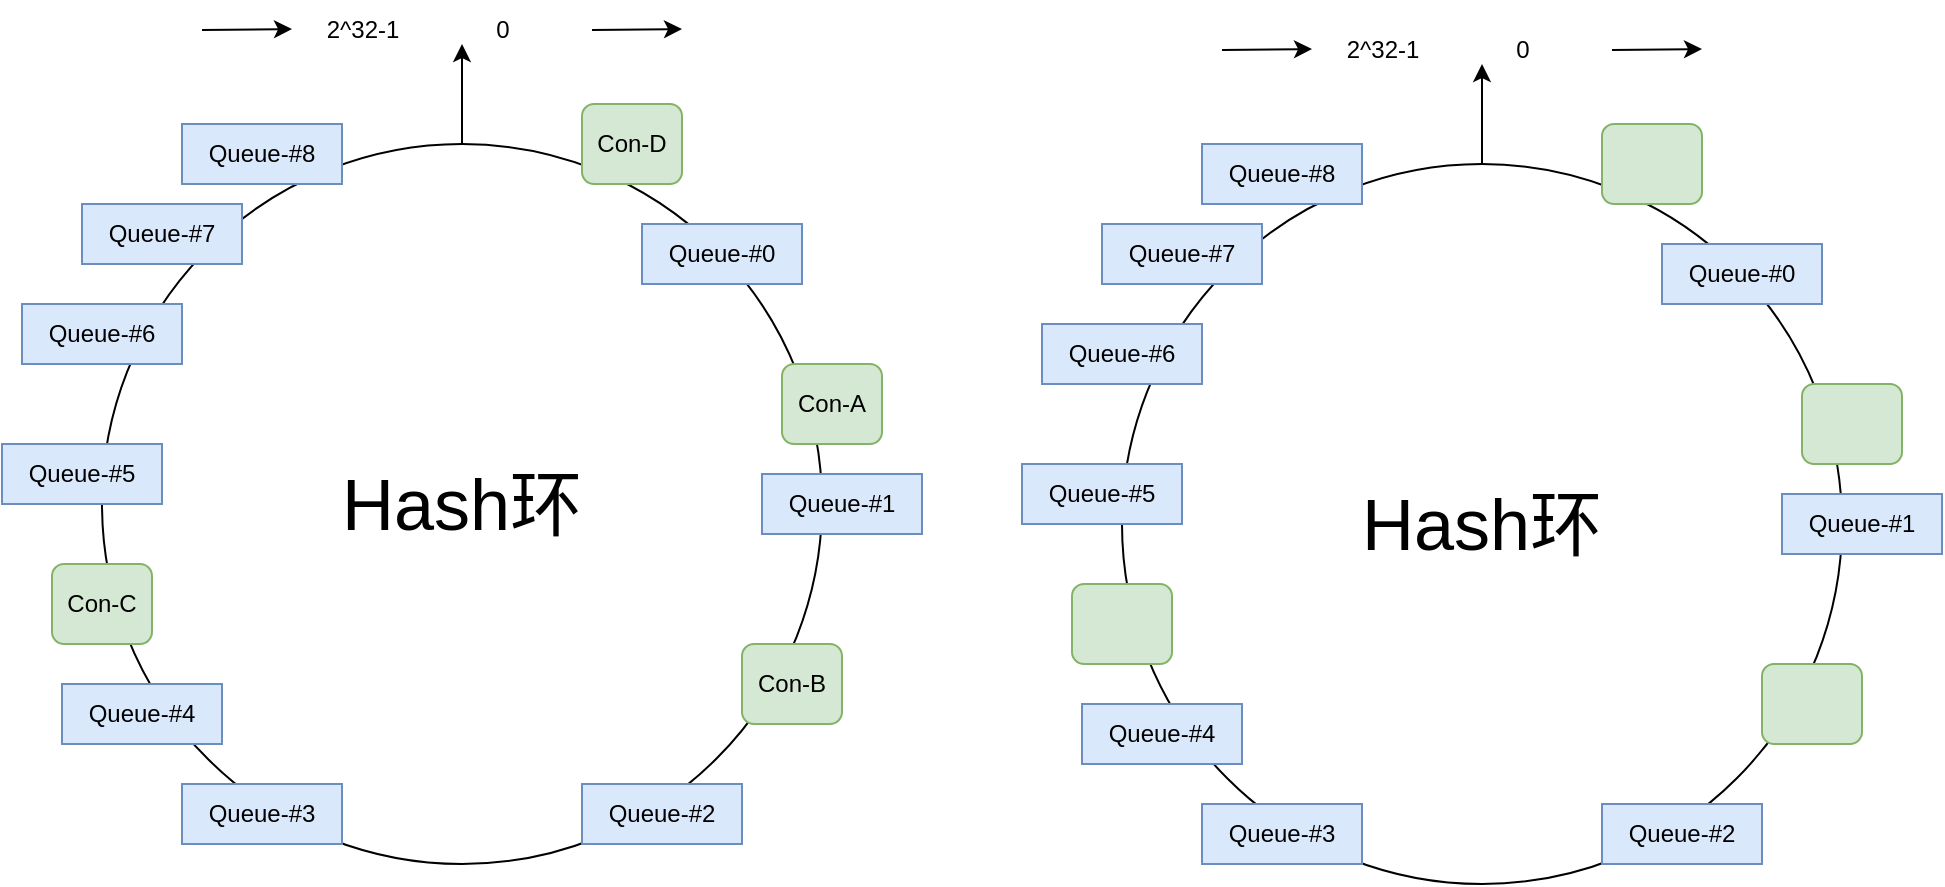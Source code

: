 <mxfile version="21.3.0" type="github">
  <diagram name="第 1 页" id="b-ELAAa5zitR6OSDGPZV">
    <mxGraphModel dx="1050" dy="541" grid="1" gridSize="10" guides="1" tooltips="1" connect="1" arrows="1" fold="1" page="1" pageScale="1" pageWidth="827" pageHeight="1169" math="0" shadow="0">
      <root>
        <mxCell id="0" />
        <mxCell id="1" parent="0" />
        <mxCell id="N4MLBb_iL-eVxXp_uh0B-16" style="edgeStyle=orthogonalEdgeStyle;rounded=0;orthogonalLoop=1;jettySize=auto;html=1;exitX=0.5;exitY=0;exitDx=0;exitDy=0;" edge="1" parent="1" source="N4MLBb_iL-eVxXp_uh0B-2">
          <mxGeometry relative="1" as="geometry">
            <mxPoint x="390" y="190" as="targetPoint" />
          </mxGeometry>
        </mxCell>
        <mxCell id="N4MLBb_iL-eVxXp_uh0B-2" value="&lt;font style=&quot;font-size: 36px;&quot;&gt;Hash环&lt;/font&gt;" style="ellipse;whiteSpace=wrap;html=1;aspect=fixed;" vertex="1" parent="1">
          <mxGeometry x="210" y="240" width="360" height="360" as="geometry" />
        </mxCell>
        <mxCell id="N4MLBb_iL-eVxXp_uh0B-3" value="Queue-#8" style="rounded=0;whiteSpace=wrap;html=1;fillColor=#dae8fc;strokeColor=#6c8ebf;" vertex="1" parent="1">
          <mxGeometry x="250" y="230" width="80" height="30" as="geometry" />
        </mxCell>
        <mxCell id="N4MLBb_iL-eVxXp_uh0B-4" value="Queue-#7" style="rounded=0;whiteSpace=wrap;html=1;fillColor=#dae8fc;strokeColor=#6c8ebf;" vertex="1" parent="1">
          <mxGeometry x="200" y="270" width="80" height="30" as="geometry" />
        </mxCell>
        <mxCell id="N4MLBb_iL-eVxXp_uh0B-5" value="Queue-#6" style="rounded=0;whiteSpace=wrap;html=1;fillColor=#dae8fc;strokeColor=#6c8ebf;" vertex="1" parent="1">
          <mxGeometry x="170" y="320" width="80" height="30" as="geometry" />
        </mxCell>
        <mxCell id="N4MLBb_iL-eVxXp_uh0B-6" value="Queue-#5" style="rounded=0;whiteSpace=wrap;html=1;fillColor=#dae8fc;strokeColor=#6c8ebf;" vertex="1" parent="1">
          <mxGeometry x="160" y="390" width="80" height="30" as="geometry" />
        </mxCell>
        <mxCell id="N4MLBb_iL-eVxXp_uh0B-7" value="Queue-#4" style="rounded=0;whiteSpace=wrap;html=1;fillColor=#dae8fc;strokeColor=#6c8ebf;" vertex="1" parent="1">
          <mxGeometry x="190" y="510" width="80" height="30" as="geometry" />
        </mxCell>
        <mxCell id="N4MLBb_iL-eVxXp_uh0B-8" value="Queue-#3" style="rounded=0;whiteSpace=wrap;html=1;fillColor=#dae8fc;strokeColor=#6c8ebf;" vertex="1" parent="1">
          <mxGeometry x="250" y="560" width="80" height="30" as="geometry" />
        </mxCell>
        <mxCell id="N4MLBb_iL-eVxXp_uh0B-9" value="Queue-#2" style="rounded=0;whiteSpace=wrap;html=1;fillColor=#dae8fc;strokeColor=#6c8ebf;" vertex="1" parent="1">
          <mxGeometry x="450" y="560" width="80" height="30" as="geometry" />
        </mxCell>
        <mxCell id="N4MLBb_iL-eVxXp_uh0B-10" value="Queue-#1" style="rounded=0;whiteSpace=wrap;html=1;fillColor=#dae8fc;strokeColor=#6c8ebf;" vertex="1" parent="1">
          <mxGeometry x="540" y="405" width="80" height="30" as="geometry" />
        </mxCell>
        <mxCell id="N4MLBb_iL-eVxXp_uh0B-11" value="Queue-#0" style="rounded=0;whiteSpace=wrap;html=1;fillColor=#dae8fc;strokeColor=#6c8ebf;" vertex="1" parent="1">
          <mxGeometry x="480" y="280" width="80" height="30" as="geometry" />
        </mxCell>
        <mxCell id="N4MLBb_iL-eVxXp_uh0B-12" value="Con-C" style="rounded=1;whiteSpace=wrap;html=1;fillColor=#d5e8d4;strokeColor=#82b366;" vertex="1" parent="1">
          <mxGeometry x="185" y="450" width="50" height="40" as="geometry" />
        </mxCell>
        <mxCell id="N4MLBb_iL-eVxXp_uh0B-13" value="Con-B" style="rounded=1;whiteSpace=wrap;html=1;fillColor=#d5e8d4;strokeColor=#82b366;" vertex="1" parent="1">
          <mxGeometry x="530" y="490" width="50" height="40" as="geometry" />
        </mxCell>
        <mxCell id="N4MLBb_iL-eVxXp_uh0B-14" value="Con-A" style="rounded=1;whiteSpace=wrap;html=1;fillColor=#d5e8d4;strokeColor=#82b366;" vertex="1" parent="1">
          <mxGeometry x="550" y="350" width="50" height="40" as="geometry" />
        </mxCell>
        <mxCell id="N4MLBb_iL-eVxXp_uh0B-15" value="Con-D" style="rounded=1;whiteSpace=wrap;html=1;fillColor=#d5e8d4;strokeColor=#82b366;" vertex="1" parent="1">
          <mxGeometry x="450" y="220" width="50" height="40" as="geometry" />
        </mxCell>
        <mxCell id="N4MLBb_iL-eVxXp_uh0B-17" value="0" style="text;html=1;align=center;verticalAlign=middle;resizable=0;points=[];autosize=1;strokeColor=none;fillColor=none;" vertex="1" parent="1">
          <mxGeometry x="395" y="168" width="30" height="30" as="geometry" />
        </mxCell>
        <mxCell id="N4MLBb_iL-eVxXp_uh0B-18" value="2^32-1" style="text;html=1;align=center;verticalAlign=middle;resizable=0;points=[];autosize=1;strokeColor=none;fillColor=none;" vertex="1" parent="1">
          <mxGeometry x="310" y="168" width="60" height="30" as="geometry" />
        </mxCell>
        <mxCell id="N4MLBb_iL-eVxXp_uh0B-19" value="" style="endArrow=classic;html=1;rounded=0;" edge="1" parent="1">
          <mxGeometry width="50" height="50" relative="1" as="geometry">
            <mxPoint x="260" y="183" as="sourcePoint" />
            <mxPoint x="305" y="182.5" as="targetPoint" />
          </mxGeometry>
        </mxCell>
        <mxCell id="N4MLBb_iL-eVxXp_uh0B-20" value="" style="endArrow=classic;html=1;rounded=0;" edge="1" parent="1">
          <mxGeometry width="50" height="50" relative="1" as="geometry">
            <mxPoint x="455" y="183" as="sourcePoint" />
            <mxPoint x="500" y="182.5" as="targetPoint" />
          </mxGeometry>
        </mxCell>
        <mxCell id="N4MLBb_iL-eVxXp_uh0B-21" style="edgeStyle=orthogonalEdgeStyle;rounded=0;orthogonalLoop=1;jettySize=auto;html=1;exitX=0.5;exitY=0;exitDx=0;exitDy=0;" edge="1" parent="1" source="N4MLBb_iL-eVxXp_uh0B-22">
          <mxGeometry relative="1" as="geometry">
            <mxPoint x="900" y="200" as="targetPoint" />
          </mxGeometry>
        </mxCell>
        <mxCell id="N4MLBb_iL-eVxXp_uh0B-22" value="&lt;font style=&quot;font-size: 36px;&quot;&gt;Hash环&lt;/font&gt;" style="ellipse;whiteSpace=wrap;html=1;aspect=fixed;" vertex="1" parent="1">
          <mxGeometry x="720" y="250" width="360" height="360" as="geometry" />
        </mxCell>
        <mxCell id="N4MLBb_iL-eVxXp_uh0B-23" value="Queue-#8" style="rounded=0;whiteSpace=wrap;html=1;fillColor=#dae8fc;strokeColor=#6c8ebf;" vertex="1" parent="1">
          <mxGeometry x="760" y="240" width="80" height="30" as="geometry" />
        </mxCell>
        <mxCell id="N4MLBb_iL-eVxXp_uh0B-24" value="Queue-#7" style="rounded=0;whiteSpace=wrap;html=1;fillColor=#dae8fc;strokeColor=#6c8ebf;" vertex="1" parent="1">
          <mxGeometry x="710" y="280" width="80" height="30" as="geometry" />
        </mxCell>
        <mxCell id="N4MLBb_iL-eVxXp_uh0B-25" value="Queue-#6" style="rounded=0;whiteSpace=wrap;html=1;fillColor=#dae8fc;strokeColor=#6c8ebf;" vertex="1" parent="1">
          <mxGeometry x="680" y="330" width="80" height="30" as="geometry" />
        </mxCell>
        <mxCell id="N4MLBb_iL-eVxXp_uh0B-26" value="Queue-#5" style="rounded=0;whiteSpace=wrap;html=1;fillColor=#dae8fc;strokeColor=#6c8ebf;" vertex="1" parent="1">
          <mxGeometry x="670" y="400" width="80" height="30" as="geometry" />
        </mxCell>
        <mxCell id="N4MLBb_iL-eVxXp_uh0B-27" value="Queue-#4" style="rounded=0;whiteSpace=wrap;html=1;fillColor=#dae8fc;strokeColor=#6c8ebf;" vertex="1" parent="1">
          <mxGeometry x="700" y="520" width="80" height="30" as="geometry" />
        </mxCell>
        <mxCell id="N4MLBb_iL-eVxXp_uh0B-28" value="Queue-#3" style="rounded=0;whiteSpace=wrap;html=1;fillColor=#dae8fc;strokeColor=#6c8ebf;" vertex="1" parent="1">
          <mxGeometry x="760" y="570" width="80" height="30" as="geometry" />
        </mxCell>
        <mxCell id="N4MLBb_iL-eVxXp_uh0B-29" value="Queue-#2" style="rounded=0;whiteSpace=wrap;html=1;fillColor=#dae8fc;strokeColor=#6c8ebf;" vertex="1" parent="1">
          <mxGeometry x="960" y="570" width="80" height="30" as="geometry" />
        </mxCell>
        <mxCell id="N4MLBb_iL-eVxXp_uh0B-30" value="Queue-#1" style="rounded=0;whiteSpace=wrap;html=1;fillColor=#dae8fc;strokeColor=#6c8ebf;" vertex="1" parent="1">
          <mxGeometry x="1050" y="415" width="80" height="30" as="geometry" />
        </mxCell>
        <mxCell id="N4MLBb_iL-eVxXp_uh0B-31" value="Queue-#0" style="rounded=0;whiteSpace=wrap;html=1;fillColor=#dae8fc;strokeColor=#6c8ebf;" vertex="1" parent="1">
          <mxGeometry x="990" y="290" width="80" height="30" as="geometry" />
        </mxCell>
        <mxCell id="N4MLBb_iL-eVxXp_uh0B-32" value="" style="rounded=1;whiteSpace=wrap;html=1;fillColor=#d5e8d4;strokeColor=#82b366;" vertex="1" parent="1">
          <mxGeometry x="695" y="460" width="50" height="40" as="geometry" />
        </mxCell>
        <mxCell id="N4MLBb_iL-eVxXp_uh0B-33" value="" style="rounded=1;whiteSpace=wrap;html=1;fillColor=#d5e8d4;strokeColor=#82b366;" vertex="1" parent="1">
          <mxGeometry x="1040" y="500" width="50" height="40" as="geometry" />
        </mxCell>
        <mxCell id="N4MLBb_iL-eVxXp_uh0B-34" value="" style="rounded=1;whiteSpace=wrap;html=1;fillColor=#d5e8d4;strokeColor=#82b366;" vertex="1" parent="1">
          <mxGeometry x="1060" y="360" width="50" height="40" as="geometry" />
        </mxCell>
        <mxCell id="N4MLBb_iL-eVxXp_uh0B-35" value="" style="rounded=1;whiteSpace=wrap;html=1;fillColor=#d5e8d4;strokeColor=#82b366;" vertex="1" parent="1">
          <mxGeometry x="960" y="230" width="50" height="40" as="geometry" />
        </mxCell>
        <mxCell id="N4MLBb_iL-eVxXp_uh0B-36" value="0" style="text;html=1;align=center;verticalAlign=middle;resizable=0;points=[];autosize=1;strokeColor=none;fillColor=none;" vertex="1" parent="1">
          <mxGeometry x="905" y="178" width="30" height="30" as="geometry" />
        </mxCell>
        <mxCell id="N4MLBb_iL-eVxXp_uh0B-37" value="2^32-1" style="text;html=1;align=center;verticalAlign=middle;resizable=0;points=[];autosize=1;strokeColor=none;fillColor=none;" vertex="1" parent="1">
          <mxGeometry x="820" y="178" width="60" height="30" as="geometry" />
        </mxCell>
        <mxCell id="N4MLBb_iL-eVxXp_uh0B-38" value="" style="endArrow=classic;html=1;rounded=0;" edge="1" parent="1">
          <mxGeometry width="50" height="50" relative="1" as="geometry">
            <mxPoint x="770" y="193" as="sourcePoint" />
            <mxPoint x="815" y="192.5" as="targetPoint" />
          </mxGeometry>
        </mxCell>
        <mxCell id="N4MLBb_iL-eVxXp_uh0B-39" value="" style="endArrow=classic;html=1;rounded=0;" edge="1" parent="1">
          <mxGeometry width="50" height="50" relative="1" as="geometry">
            <mxPoint x="965" y="193" as="sourcePoint" />
            <mxPoint x="1010" y="192.5" as="targetPoint" />
          </mxGeometry>
        </mxCell>
      </root>
    </mxGraphModel>
  </diagram>
</mxfile>
